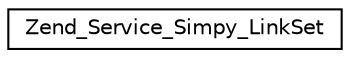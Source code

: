 digraph G
{
  edge [fontname="Helvetica",fontsize="10",labelfontname="Helvetica",labelfontsize="10"];
  node [fontname="Helvetica",fontsize="10",shape=record];
  rankdir="LR";
  Node1 [label="Zend_Service_Simpy_LinkSet",height=0.2,width=0.4,color="black", fillcolor="white", style="filled",URL="$class_zend___service___simpy___link_set.html"];
}
